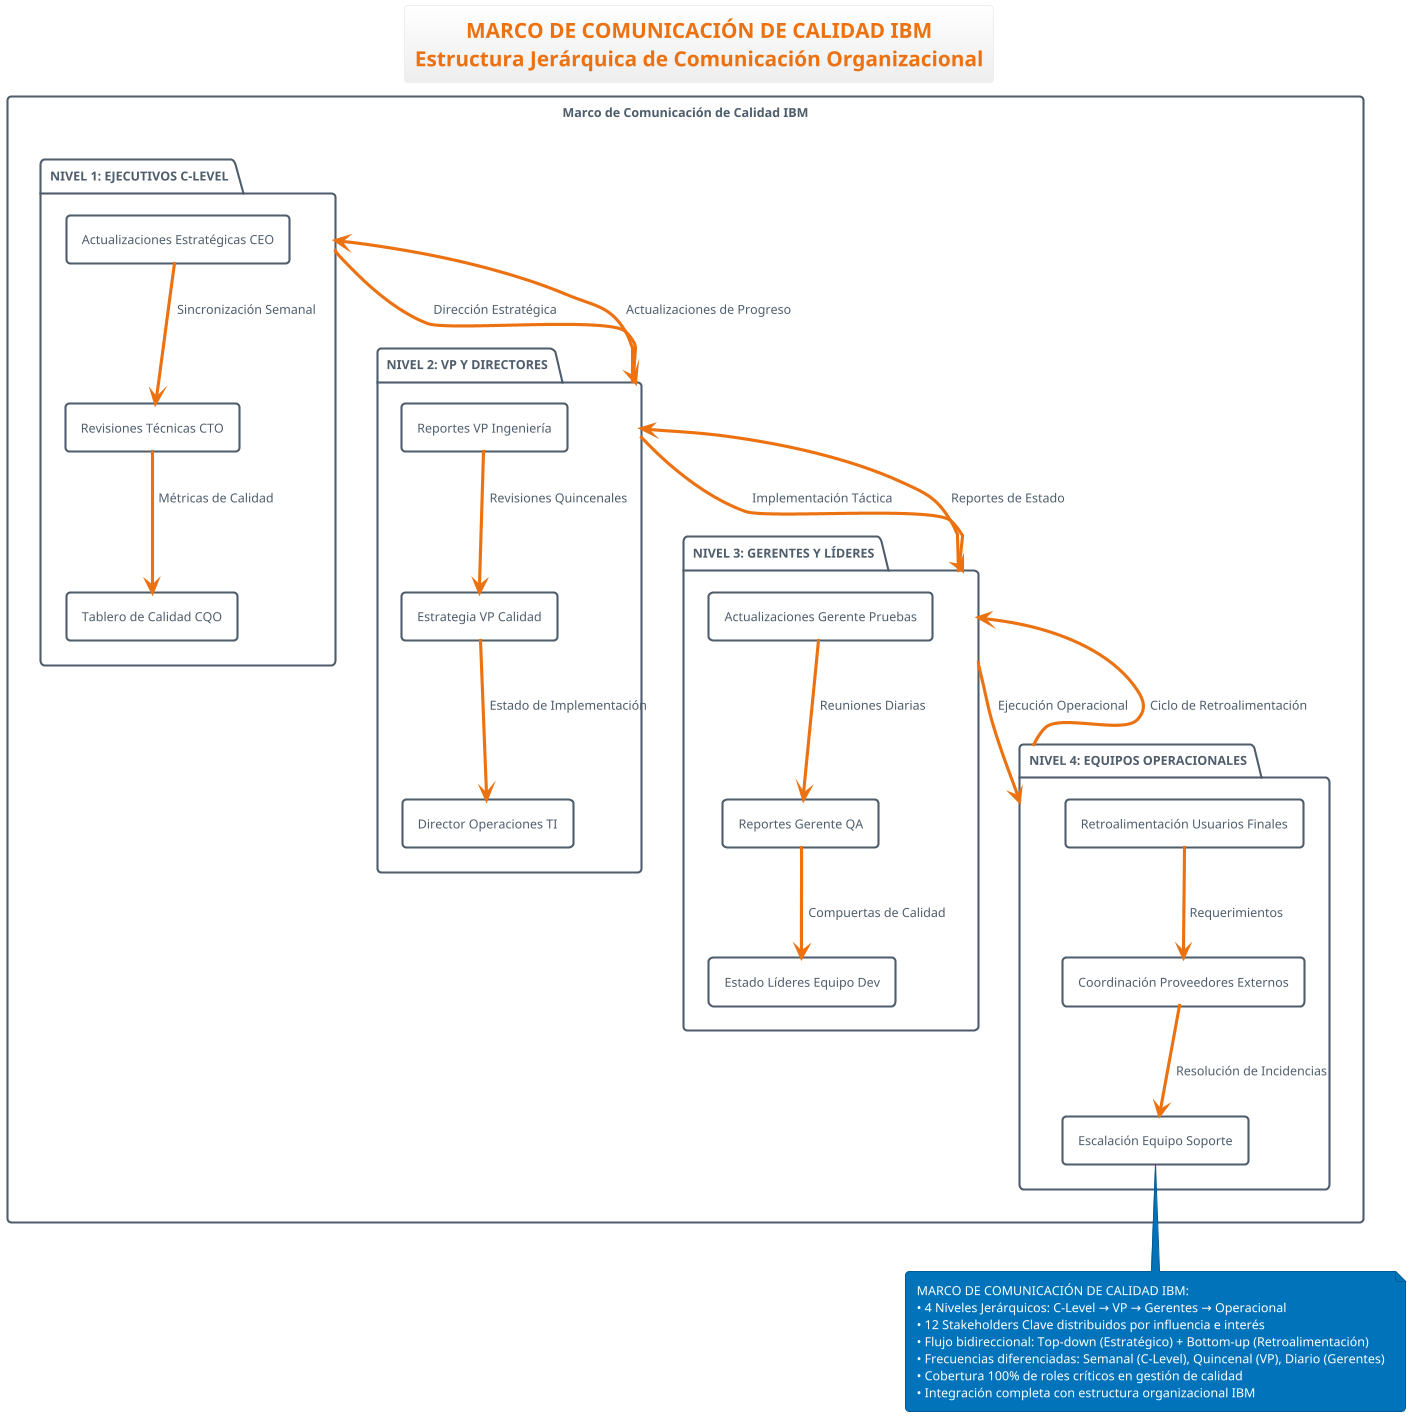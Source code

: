 @startuml ibm-quality-communication-framework-simple
!theme aws-orange
top to bottom direction

title MARCO DE COMUNICACIÓN DE CALIDAD IBM\nEstructura Jerárquica de Comunicación Organizacional

rectangle "Marco de Comunicación de Calidad IBM" {
    
    package "NIVEL 1: EJECUTIVOS C-LEVEL" as clevel {
        rectangle "Actualizaciones Estratégicas CEO" as ceo
        rectangle "Revisiones Técnicas CTO" as cto
        rectangle "Tablero de Calidad CQO" as cqo
        ceo -down-> cto : Sincronización Semanal
        cto -down-> cqo : Métricas de Calidad
    }
    
    package "NIVEL 2: VP Y DIRECTORES" as vplevel {
        rectangle "Reportes VP Ingeniería" as vpe
        rectangle "Estrategia VP Calidad" as vpq
        rectangle "Director Operaciones TI" as dit
        vpe -down-> vpq : Revisiones Quincenales
        vpq -down-> dit : Estado de Implementación
    }
    
    package "NIVEL 3: GERENTES Y LÍDERES" as mglevel {
        rectangle "Actualizaciones Gerente Pruebas" as tm
        rectangle "Reportes Gerente QA" as qm
        rectangle "Estado Líderes Equipo Dev" as dtl
        tm -down-> qm : Reuniones Diarias
        qm -down-> dtl : Compuertas de Calidad
    }
    
    package "NIVEL 4: EQUIPOS OPERACIONALES" as oplevel {
        rectangle "Retroalimentación Usuarios Finales" as eu
        rectangle "Coordinación Proveedores Externos" as ev
        rectangle "Escalación Equipo Soporte" as st
        eu -down-> ev : Requerimientos
        ev -down-> st : Resolución de Incidencias
    }
    
    ' Flujo jerárquico vertical
    clevel -down-> vplevel : Dirección Estratégica
    vplevel -down-> mglevel : Implementación Táctica
    mglevel -down-> oplevel : Ejecución Operacional
    
    ' Feedback loops verticales
    oplevel -up-> mglevel : Ciclo de Retroalimentación
    mglevel -up-> vplevel : Reportes de Estado
    vplevel -up-> clevel : Actualizaciones de Progreso
}

note bottom
MARCO DE COMUNICACIÓN DE CALIDAD IBM:
• 4 Niveles Jerárquicos: C-Level → VP → Gerentes → Operacional
• 12 Stakeholders Clave distribuidos por influencia e interés
• Flujo bidireccional: Top-down (Estratégico) + Bottom-up (Retroalimentación)
• Frecuencias diferenciadas: Semanal (C-Level), Quincenal (VP), Diario (Gerentes)
• Cobertura 100% de roles críticos en gestión de calidad
• Integración completa con estructura organizacional IBM
end note

@enduml